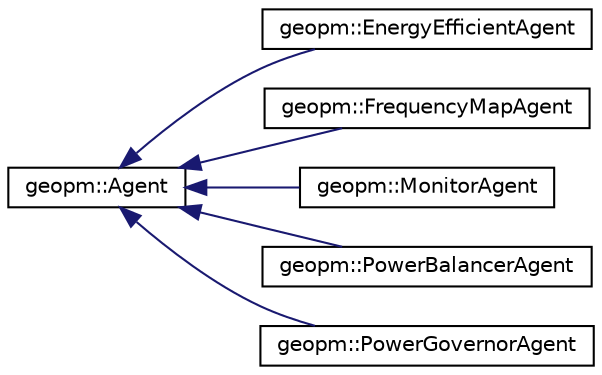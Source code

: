 digraph "Graphical Class Hierarchy"
{
  edge [fontname="Helvetica",fontsize="10",labelfontname="Helvetica",labelfontsize="10"];
  node [fontname="Helvetica",fontsize="10",shape=record];
  rankdir="LR";
  Node0 [label="geopm::Agent",height=0.2,width=0.4,color="black", fillcolor="white", style="filled",URL="$classgeopm_1_1_agent.html"];
  Node0 -> Node1 [dir="back",color="midnightblue",fontsize="10",style="solid",fontname="Helvetica"];
  Node1 [label="geopm::EnergyEfficientAgent",height=0.2,width=0.4,color="black", fillcolor="white", style="filled",URL="$classgeopm_1_1_energy_efficient_agent.html"];
  Node0 -> Node2 [dir="back",color="midnightblue",fontsize="10",style="solid",fontname="Helvetica"];
  Node2 [label="geopm::FrequencyMapAgent",height=0.2,width=0.4,color="black", fillcolor="white", style="filled",URL="$classgeopm_1_1_frequency_map_agent.html"];
  Node0 -> Node3 [dir="back",color="midnightblue",fontsize="10",style="solid",fontname="Helvetica"];
  Node3 [label="geopm::MonitorAgent",height=0.2,width=0.4,color="black", fillcolor="white", style="filled",URL="$classgeopm_1_1_monitor_agent.html",tooltip="Agent used to do sampling only; no policy will be enforced. "];
  Node0 -> Node4 [dir="back",color="midnightblue",fontsize="10",style="solid",fontname="Helvetica"];
  Node4 [label="geopm::PowerBalancerAgent",height=0.2,width=0.4,color="black", fillcolor="white", style="filled",URL="$classgeopm_1_1_power_balancer_agent.html"];
  Node0 -> Node5 [dir="back",color="midnightblue",fontsize="10",style="solid",fontname="Helvetica"];
  Node5 [label="geopm::PowerGovernorAgent",height=0.2,width=0.4,color="black", fillcolor="white", style="filled",URL="$classgeopm_1_1_power_governor_agent.html"];
}
